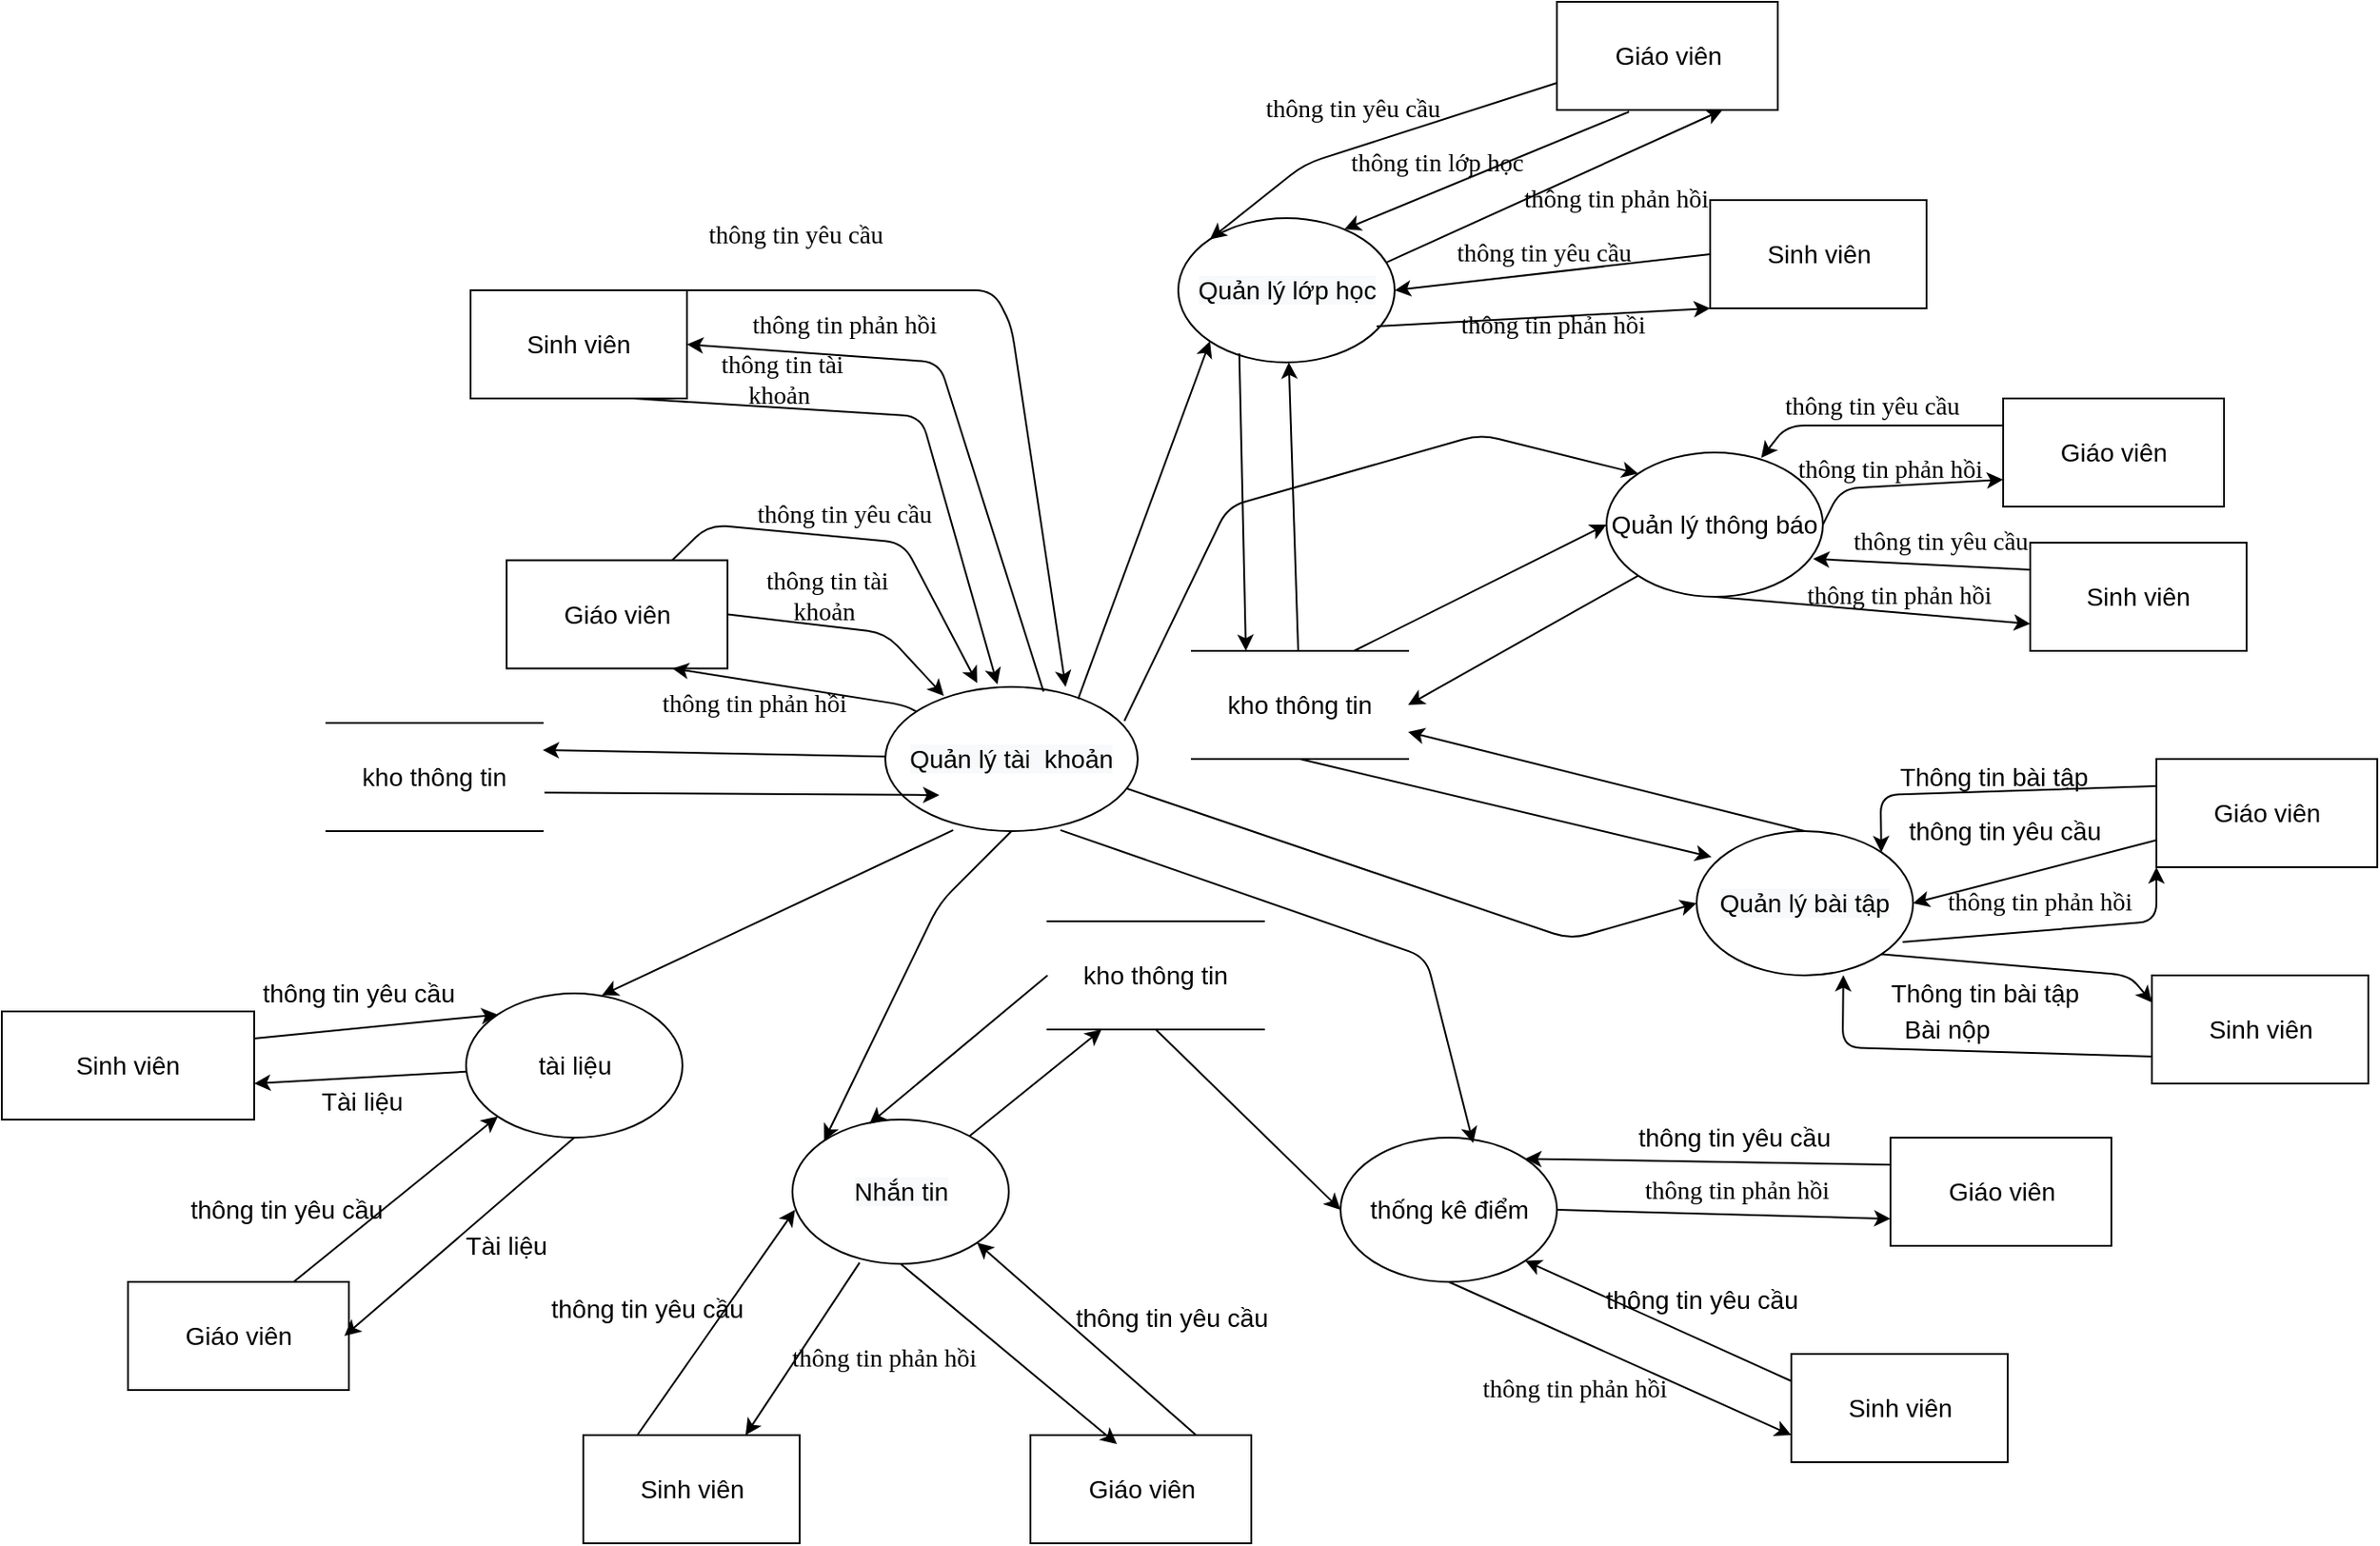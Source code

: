 <mxfile version="14.7.8" type="device"><diagram id="kmL9_WwY4NEJdahV-AvN" name="Page-1"><mxGraphModel dx="2875" dy="2201" grid="1" gridSize="10" guides="1" tooltips="1" connect="1" arrows="1" fold="1" page="1" pageScale="1" pageWidth="827" pageHeight="1169" math="0" shadow="0"><root><mxCell id="0"/><mxCell id="1" parent="0"/><mxCell id="NILwgGEf7YPcSrPDQqDq-1" value="&#10;&#10;&lt;span style=&quot;color: rgb(0, 0, 0); font-family: helvetica; font-size: 14px; font-style: normal; font-weight: 400; letter-spacing: normal; text-align: center; text-indent: 0px; text-transform: none; word-spacing: 0px; background-color: rgb(248, 249, 250); display: inline; float: none;&quot;&gt;Quản lý tài&amp;nbsp; khoản&lt;/span&gt;&#10;&#10;" style="ellipse;whiteSpace=wrap;html=1;fontSize=14;" vertex="1" parent="1"><mxGeometry x="230" y="110" width="140" height="80" as="geometry"/></mxCell><mxCell id="NILwgGEf7YPcSrPDQqDq-2" value="&#10;&#10;&lt;span style=&quot;color: rgb(0, 0, 0); font-family: helvetica; font-size: 14px; font-style: normal; font-weight: 400; letter-spacing: normal; text-align: center; text-indent: 0px; text-transform: none; word-spacing: 0px; background-color: rgb(248, 249, 250); display: inline; float: none;&quot;&gt;Quản lý lớp học&lt;/span&gt;&#10;&#10;" style="ellipse;whiteSpace=wrap;html=1;fontSize=14;" vertex="1" parent="1"><mxGeometry x="392.5" y="-150" width="120" height="80" as="geometry"/></mxCell><mxCell id="NILwgGEf7YPcSrPDQqDq-3" value="&lt;span style=&quot;font-size: 14px;&quot;&gt;Quản lý thông báo&lt;/span&gt;" style="ellipse;whiteSpace=wrap;html=1;fontSize=14;" vertex="1" parent="1"><mxGeometry x="630" y="-20" width="120" height="80" as="geometry"/></mxCell><mxCell id="NILwgGEf7YPcSrPDQqDq-4" value="&#10;&#10;&lt;span style=&quot;color: rgb(0, 0, 0); font-family: helvetica; font-size: 14px; font-style: normal; font-weight: 400; letter-spacing: normal; text-align: center; text-indent: 0px; text-transform: none; word-spacing: 0px; background-color: rgb(248, 249, 250); display: inline; float: none;&quot;&gt;Quản lý bài tập&lt;/span&gt;&#10;&#10;" style="ellipse;whiteSpace=wrap;html=1;fontSize=14;" vertex="1" parent="1"><mxGeometry x="680" y="190" width="120" height="80" as="geometry"/></mxCell><mxCell id="NILwgGEf7YPcSrPDQqDq-5" value="&lt;span style=&quot;font-size: 14px;&quot;&gt;thống kê điểm&lt;/span&gt;" style="ellipse;whiteSpace=wrap;html=1;fontSize=14;" vertex="1" parent="1"><mxGeometry x="482.5" y="360" width="120" height="80" as="geometry"/></mxCell><mxCell id="NILwgGEf7YPcSrPDQqDq-6" value="&#10;&#10;&lt;span style=&quot;color: rgb(0, 0, 0); font-family: helvetica; font-size: 14px; font-style: normal; font-weight: 400; letter-spacing: normal; text-align: center; text-indent: 0px; text-transform: none; word-spacing: 0px; background-color: rgb(248, 249, 250); display: inline; float: none;&quot;&gt;Nhắn tin&lt;/span&gt;&#10;&#10;" style="ellipse;whiteSpace=wrap;html=1;fontSize=14;" vertex="1" parent="1"><mxGeometry x="178.5" y="350" width="120" height="80" as="geometry"/></mxCell><mxCell id="NILwgGEf7YPcSrPDQqDq-7" value="&lt;span style=&quot;font-size: 14px;&quot;&gt;tài liệu&lt;/span&gt;" style="ellipse;whiteSpace=wrap;html=1;fontSize=14;" vertex="1" parent="1"><mxGeometry x="-2.5" y="280" width="120" height="80" as="geometry"/></mxCell><mxCell id="NILwgGEf7YPcSrPDQqDq-8" value="kho thông tin" style="shape=partialRectangle;whiteSpace=wrap;html=1;left=0;right=0;fillColor=none;fontSize=14;" vertex="1" parent="1"><mxGeometry x="-80" y="130" width="120" height="60" as="geometry"/></mxCell><mxCell id="NILwgGEf7YPcSrPDQqDq-9" value="Giáo viên" style="rounded=0;whiteSpace=wrap;html=1;fontSize=14;" vertex="1" parent="1"><mxGeometry x="20" y="39.76" width="122.5" height="60" as="geometry"/></mxCell><mxCell id="NILwgGEf7YPcSrPDQqDq-10" value="Sinh viên" style="rounded=0;whiteSpace=wrap;html=1;fontSize=14;" vertex="1" parent="1"><mxGeometry y="-110" width="120" height="60" as="geometry"/></mxCell><mxCell id="NILwgGEf7YPcSrPDQqDq-11" value="" style="endArrow=classic;html=1;exitX=1;exitY=0.5;exitDx=0;exitDy=0;entryX=0.232;entryY=0.062;entryDx=0;entryDy=0;entryPerimeter=0;fontSize=14;" edge="1" parent="1" source="NILwgGEf7YPcSrPDQqDq-9" target="NILwgGEf7YPcSrPDQqDq-1"><mxGeometry width="50" height="50" relative="1" as="geometry"><mxPoint x="390" y="300" as="sourcePoint"/><mxPoint x="440" y="250" as="targetPoint"/><Array as="points"><mxPoint x="230" y="80"/></Array></mxGeometry></mxCell><mxCell id="NILwgGEf7YPcSrPDQqDq-12" value="" style="endArrow=classic;html=1;entryX=1;entryY=0.25;entryDx=0;entryDy=0;fontSize=14;" edge="1" parent="1" source="NILwgGEf7YPcSrPDQqDq-1" target="NILwgGEf7YPcSrPDQqDq-8"><mxGeometry width="50" height="50" relative="1" as="geometry"><mxPoint x="390" y="300" as="sourcePoint"/><mxPoint x="440" y="250" as="targetPoint"/></mxGeometry></mxCell><mxCell id="NILwgGEf7YPcSrPDQqDq-13" value="" style="endArrow=classic;html=1;exitX=1.008;exitY=0.643;exitDx=0;exitDy=0;exitPerimeter=0;fontSize=14;" edge="1" parent="1" source="NILwgGEf7YPcSrPDQqDq-8"><mxGeometry width="50" height="50" relative="1" as="geometry"><mxPoint x="390" y="300" as="sourcePoint"/><mxPoint x="260" y="170" as="targetPoint"/></mxGeometry></mxCell><mxCell id="NILwgGEf7YPcSrPDQqDq-14" value="thông tin tài khoản&amp;nbsp;" style="text;html=1;strokeColor=none;fillColor=none;align=center;verticalAlign=middle;whiteSpace=wrap;rounded=0;fontFamily=Times New Roman;fontSize=14;" vertex="1" parent="1"><mxGeometry x="142.5" y="50" width="110" height="20" as="geometry"/></mxCell><mxCell id="NILwgGEf7YPcSrPDQqDq-15" value="" style="endArrow=classic;html=1;entryX=0.75;entryY=1;entryDx=0;entryDy=0;fontSize=14;" edge="1" parent="1" source="NILwgGEf7YPcSrPDQqDq-1" target="NILwgGEf7YPcSrPDQqDq-9"><mxGeometry width="50" height="50" relative="1" as="geometry"><mxPoint x="390" y="300" as="sourcePoint"/><mxPoint x="150" y="100" as="targetPoint"/><Array as="points"><mxPoint x="240" y="120"/></Array></mxGeometry></mxCell><mxCell id="NILwgGEf7YPcSrPDQqDq-16" value="thông tin phản hồi" style="text;html=1;strokeColor=none;fillColor=none;align=center;verticalAlign=middle;whiteSpace=wrap;rounded=0;fontFamily=Times New Roman;fontSize=14;" vertex="1" parent="1"><mxGeometry x="95" y="110" width="125" height="20" as="geometry"/></mxCell><mxCell id="NILwgGEf7YPcSrPDQqDq-17" value="" style="endArrow=classic;html=1;entryX=0.364;entryY=-0.027;entryDx=0;entryDy=0;exitX=0.75;exitY=0;exitDx=0;exitDy=0;entryPerimeter=0;fontSize=14;" edge="1" parent="1" source="NILwgGEf7YPcSrPDQqDq-9" target="NILwgGEf7YPcSrPDQqDq-1"><mxGeometry width="50" height="50" relative="1" as="geometry"><mxPoint x="130" y="39.76" as="sourcePoint"/><mxPoint x="294.64" y="110.0" as="targetPoint"/><Array as="points"><mxPoint x="132" y="20"/><mxPoint x="240" y="30"/></Array></mxGeometry></mxCell><mxCell id="NILwgGEf7YPcSrPDQqDq-18" value="thông tin yêu cầu" style="text;html=1;strokeColor=none;fillColor=none;align=center;verticalAlign=middle;whiteSpace=wrap;rounded=0;fontFamily=Times New Roman;fontSize=14;" vertex="1" parent="1"><mxGeometry x="145" y="5" width="125" height="20" as="geometry"/></mxCell><mxCell id="NILwgGEf7YPcSrPDQqDq-19" value="" style="endArrow=classic;html=1;startArrow=none;exitX=1;exitY=0;exitDx=0;exitDy=0;fontSize=14;" edge="1" parent="1" source="NILwgGEf7YPcSrPDQqDq-10"><mxGeometry width="50" height="50" relative="1" as="geometry"><mxPoint x="390" y="300" as="sourcePoint"/><mxPoint x="330" y="110" as="targetPoint"/><Array as="points"><mxPoint x="290" y="-110"/><mxPoint x="300" y="-90"/></Array></mxGeometry></mxCell><mxCell id="NILwgGEf7YPcSrPDQqDq-20" value="" style="endArrow=classic;html=1;entryX=1;entryY=0.5;entryDx=0;entryDy=0;exitX=0.627;exitY=0.033;exitDx=0;exitDy=0;exitPerimeter=0;fontSize=14;" edge="1" parent="1" source="NILwgGEf7YPcSrPDQqDq-1" target="NILwgGEf7YPcSrPDQqDq-10"><mxGeometry width="50" height="50" relative="1" as="geometry"><mxPoint x="330" y="111" as="sourcePoint"/><mxPoint x="440" y="250" as="targetPoint"/><Array as="points"><mxPoint x="260" y="-70"/></Array></mxGeometry></mxCell><mxCell id="NILwgGEf7YPcSrPDQqDq-21" value="" style="endArrow=classic;html=1;exitX=0.75;exitY=1;exitDx=0;exitDy=0;entryX=0.444;entryY=-0.017;entryDx=0;entryDy=0;entryPerimeter=0;fontSize=14;" edge="1" parent="1" source="NILwgGEf7YPcSrPDQqDq-10" target="NILwgGEf7YPcSrPDQqDq-1"><mxGeometry width="50" height="50" relative="1" as="geometry"><mxPoint x="390" y="300" as="sourcePoint"/><mxPoint x="320" y="110" as="targetPoint"/><Array as="points"><mxPoint x="250" y="-40"/></Array></mxGeometry></mxCell><mxCell id="NILwgGEf7YPcSrPDQqDq-23" value="thông tin phản hồi" style="text;html=1;strokeColor=none;fillColor=none;align=center;verticalAlign=middle;whiteSpace=wrap;rounded=0;fontFamily=Times New Roman;fontSize=14;" vertex="1" parent="1"><mxGeometry x="145" y="-100" width="125" height="20" as="geometry"/></mxCell><mxCell id="NILwgGEf7YPcSrPDQqDq-24" value="thông tin tài khoản&amp;nbsp;" style="text;html=1;strokeColor=none;fillColor=none;align=center;verticalAlign=middle;whiteSpace=wrap;rounded=0;fontFamily=Times New Roman;fontSize=14;" vertex="1" parent="1"><mxGeometry x="117.5" y="-70" width="110" height="20" as="geometry"/></mxCell><mxCell id="NILwgGEf7YPcSrPDQqDq-25" value="Giáo viên" style="rounded=0;whiteSpace=wrap;html=1;fontSize=14;" vertex="1" parent="1"><mxGeometry x="602.5" y="-270" width="122.5" height="60" as="geometry"/></mxCell><mxCell id="NILwgGEf7YPcSrPDQqDq-26" value="" style="endArrow=classic;html=1;entryX=0;entryY=0;entryDx=0;entryDy=0;exitX=0.947;exitY=0.236;exitDx=0;exitDy=0;exitPerimeter=0;fontSize=14;" edge="1" parent="1" source="NILwgGEf7YPcSrPDQqDq-1" target="NILwgGEf7YPcSrPDQqDq-3"><mxGeometry width="50" height="50" relative="1" as="geometry"><mxPoint x="390" y="300" as="sourcePoint"/><mxPoint x="440" y="250" as="targetPoint"/><Array as="points"><mxPoint x="420" y="10"/><mxPoint x="560" y="-30"/></Array></mxGeometry></mxCell><mxCell id="NILwgGEf7YPcSrPDQqDq-27" value="" style="endArrow=classic;html=1;entryX=0;entryY=0.5;entryDx=0;entryDy=0;exitX=0.957;exitY=0.705;exitDx=0;exitDy=0;exitPerimeter=0;fontSize=14;" edge="1" parent="1" source="NILwgGEf7YPcSrPDQqDq-1" target="NILwgGEf7YPcSrPDQqDq-4"><mxGeometry width="50" height="50" relative="1" as="geometry"><mxPoint x="390" y="300" as="sourcePoint"/><mxPoint x="440" y="250" as="targetPoint"/><Array as="points"><mxPoint x="610" y="250"/></Array></mxGeometry></mxCell><mxCell id="NILwgGEf7YPcSrPDQqDq-28" value="" style="endArrow=classic;html=1;entryX=0;entryY=1;entryDx=0;entryDy=0;exitX=0.764;exitY=0.083;exitDx=0;exitDy=0;exitPerimeter=0;fontSize=14;" edge="1" parent="1" source="NILwgGEf7YPcSrPDQqDq-1" target="NILwgGEf7YPcSrPDQqDq-2"><mxGeometry width="50" height="50" relative="1" as="geometry"><mxPoint x="390" y="300" as="sourcePoint"/><mxPoint x="440" y="250" as="targetPoint"/></mxGeometry></mxCell><mxCell id="NILwgGEf7YPcSrPDQqDq-22" value="thông tin yêu cầu" style="text;html=1;strokeColor=none;fillColor=none;align=center;verticalAlign=middle;whiteSpace=wrap;rounded=0;fontFamily=Times New Roman;fontSize=14;" vertex="1" parent="1"><mxGeometry x="117.5" y="-150" width="125" height="20" as="geometry"/></mxCell><mxCell id="NILwgGEf7YPcSrPDQqDq-31" value="" style="endArrow=classic;html=1;exitX=0.5;exitY=1;exitDx=0;exitDy=0;fontSize=14;entryX=0;entryY=0;entryDx=0;entryDy=0;" edge="1" parent="1" source="NILwgGEf7YPcSrPDQqDq-1" target="NILwgGEf7YPcSrPDQqDq-6"><mxGeometry width="50" height="50" relative="1" as="geometry"><mxPoint x="390" y="250" as="sourcePoint"/><mxPoint x="240" y="370" as="targetPoint"/><Array as="points"><mxPoint x="260" y="230"/></Array></mxGeometry></mxCell><mxCell id="NILwgGEf7YPcSrPDQqDq-32" value="" style="endArrow=classic;html=1;exitX=0.694;exitY=0.993;exitDx=0;exitDy=0;exitPerimeter=0;entryX=0.613;entryY=0.038;entryDx=0;entryDy=0;fontSize=14;entryPerimeter=0;" edge="1" parent="1" source="NILwgGEf7YPcSrPDQqDq-1" target="NILwgGEf7YPcSrPDQqDq-5"><mxGeometry width="50" height="50" relative="1" as="geometry"><mxPoint x="390" y="250" as="sourcePoint"/><mxPoint x="540" y="360" as="targetPoint"/><Array as="points"><mxPoint x="530" y="260"/></Array></mxGeometry></mxCell><mxCell id="NILwgGEf7YPcSrPDQqDq-33" value="" style="endArrow=classic;html=1;entryX=0.628;entryY=0.013;entryDx=0;entryDy=0;entryPerimeter=0;exitX=0.269;exitY=0.993;exitDx=0;exitDy=0;exitPerimeter=0;fontSize=14;" edge="1" parent="1" source="NILwgGEf7YPcSrPDQqDq-1" target="NILwgGEf7YPcSrPDQqDq-7"><mxGeometry width="50" height="50" relative="1" as="geometry"><mxPoint x="390" y="250" as="sourcePoint"/><mxPoint x="440" y="200" as="targetPoint"/><Array as="points"/></mxGeometry></mxCell><mxCell id="NILwgGEf7YPcSrPDQqDq-34" value="Sinh viên" style="rounded=0;whiteSpace=wrap;html=1;fontSize=14;" vertex="1" parent="1"><mxGeometry x="687.5" y="-160" width="120" height="60" as="geometry"/></mxCell><mxCell id="NILwgGEf7YPcSrPDQqDq-35" value="" style="endArrow=classic;html=1;entryX=0.768;entryY=0.077;entryDx=0;entryDy=0;entryPerimeter=0;fontSize=14;" edge="1" parent="1" target="NILwgGEf7YPcSrPDQqDq-2"><mxGeometry width="50" height="50" relative="1" as="geometry"><mxPoint x="642.5" y="-209" as="sourcePoint"/><mxPoint x="502.5" y="-90" as="targetPoint"/></mxGeometry></mxCell><mxCell id="NILwgGEf7YPcSrPDQqDq-36" value="" style="endArrow=classic;html=1;entryX=0.75;entryY=1;entryDx=0;entryDy=0;exitX=0.962;exitY=0.307;exitDx=0;exitDy=0;exitPerimeter=0;fontSize=14;" edge="1" parent="1" source="NILwgGEf7YPcSrPDQqDq-2" target="NILwgGEf7YPcSrPDQqDq-25"><mxGeometry width="50" height="50" relative="1" as="geometry"><mxPoint x="402.5" y="60" as="sourcePoint"/><mxPoint x="452.5" y="10" as="targetPoint"/></mxGeometry></mxCell><mxCell id="NILwgGEf7YPcSrPDQqDq-37" value="" style="endArrow=classic;html=1;entryX=0;entryY=1;entryDx=0;entryDy=0;fontSize=14;" edge="1" parent="1" target="NILwgGEf7YPcSrPDQqDq-34"><mxGeometry width="50" height="50" relative="1" as="geometry"><mxPoint x="502.5" y="-90" as="sourcePoint"/><mxPoint x="452.5" y="-90" as="targetPoint"/></mxGeometry></mxCell><mxCell id="NILwgGEf7YPcSrPDQqDq-38" value="" style="endArrow=classic;html=1;entryX=1;entryY=0.5;entryDx=0;entryDy=0;fontSize=14;" edge="1" parent="1" target="NILwgGEf7YPcSrPDQqDq-2"><mxGeometry width="50" height="50" relative="1" as="geometry"><mxPoint x="687.5" y="-130" as="sourcePoint"/><mxPoint x="452.5" y="-90" as="targetPoint"/></mxGeometry></mxCell><mxCell id="NILwgGEf7YPcSrPDQqDq-39" value="" style="endArrow=classic;html=1;entryX=0;entryY=0;entryDx=0;entryDy=0;exitX=0;exitY=0.75;exitDx=0;exitDy=0;fontSize=14;" edge="1" parent="1" source="NILwgGEf7YPcSrPDQqDq-25" target="NILwgGEf7YPcSrPDQqDq-2"><mxGeometry width="50" height="50" relative="1" as="geometry"><mxPoint x="402.5" y="-40" as="sourcePoint"/><mxPoint x="452.5" y="-90" as="targetPoint"/><Array as="points"><mxPoint x="462.5" y="-180"/></Array></mxGeometry></mxCell><mxCell id="NILwgGEf7YPcSrPDQqDq-40" value="thông tin yêu cầu" style="text;html=1;strokeColor=none;fillColor=none;align=center;verticalAlign=middle;whiteSpace=wrap;rounded=0;fontFamily=Times New Roman;fontSize=14;" vertex="1" parent="1"><mxGeometry x="426.5" y="-220" width="125" height="20" as="geometry"/></mxCell><mxCell id="NILwgGEf7YPcSrPDQqDq-41" value="thông tin lớp học&amp;nbsp;" style="text;html=1;strokeColor=none;fillColor=none;align=center;verticalAlign=middle;whiteSpace=wrap;rounded=0;fontFamily=Times New Roman;fontSize=14;" vertex="1" parent="1"><mxGeometry x="482.5" y="-190" width="110" height="20" as="geometry"/></mxCell><mxCell id="NILwgGEf7YPcSrPDQqDq-42" value="thông tin phản hồi" style="text;html=1;strokeColor=none;fillColor=none;align=center;verticalAlign=middle;whiteSpace=wrap;rounded=0;fontFamily=Times New Roman;fontSize=14;" vertex="1" parent="1"><mxGeometry x="572.5" y="-170" width="125" height="20" as="geometry"/></mxCell><mxCell id="NILwgGEf7YPcSrPDQqDq-43" value="thông tin yêu cầu" style="text;html=1;strokeColor=none;fillColor=none;align=center;verticalAlign=middle;whiteSpace=wrap;rounded=0;fontFamily=Times New Roman;fontSize=14;" vertex="1" parent="1"><mxGeometry x="532.5" y="-140" width="125" height="20" as="geometry"/></mxCell><mxCell id="NILwgGEf7YPcSrPDQqDq-44" value="thông tin phản hồi" style="text;html=1;strokeColor=none;fillColor=none;align=center;verticalAlign=middle;whiteSpace=wrap;rounded=0;fontFamily=Times New Roman;fontSize=14;" vertex="1" parent="1"><mxGeometry x="537.5" y="-100" width="125" height="20" as="geometry"/></mxCell><mxCell id="NILwgGEf7YPcSrPDQqDq-45" value="Sinh viên" style="rounded=0;whiteSpace=wrap;html=1;fontSize=14;" vertex="1" parent="1"><mxGeometry x="865" y="30" width="120" height="60" as="geometry"/></mxCell><mxCell id="NILwgGEf7YPcSrPDQqDq-46" value="Giáo viên" style="rounded=0;whiteSpace=wrap;html=1;fontSize=14;" vertex="1" parent="1"><mxGeometry x="850" y="-50" width="122.5" height="60" as="geometry"/></mxCell><mxCell id="NILwgGEf7YPcSrPDQqDq-47" value="" style="endArrow=classic;html=1;entryX=0.715;entryY=0.038;entryDx=0;entryDy=0;exitX=0;exitY=0.25;exitDx=0;exitDy=0;entryPerimeter=0;fontSize=14;" edge="1" parent="1" source="NILwgGEf7YPcSrPDQqDq-46" target="NILwgGEf7YPcSrPDQqDq-3"><mxGeometry width="50" height="50" relative="1" as="geometry"><mxPoint x="580" y="130" as="sourcePoint"/><mxPoint x="630" y="80" as="targetPoint"/><Array as="points"><mxPoint x="730" y="-35"/></Array></mxGeometry></mxCell><mxCell id="NILwgGEf7YPcSrPDQqDq-48" value="" style="endArrow=classic;html=1;entryX=0;entryY=0.75;entryDx=0;entryDy=0;exitX=1;exitY=0.5;exitDx=0;exitDy=0;fontSize=14;" edge="1" parent="1" source="NILwgGEf7YPcSrPDQqDq-3" target="NILwgGEf7YPcSrPDQqDq-46"><mxGeometry width="50" height="50" relative="1" as="geometry"><mxPoint x="580" y="130" as="sourcePoint"/><mxPoint x="630" y="80" as="targetPoint"/><Array as="points"><mxPoint x="760"/></Array></mxGeometry></mxCell><mxCell id="NILwgGEf7YPcSrPDQqDq-49" value="" style="endArrow=classic;html=1;entryX=0.955;entryY=0.737;entryDx=0;entryDy=0;exitX=0;exitY=0.25;exitDx=0;exitDy=0;entryPerimeter=0;fontSize=14;" edge="1" parent="1" source="NILwgGEf7YPcSrPDQqDq-45" target="NILwgGEf7YPcSrPDQqDq-3"><mxGeometry width="50" height="50" relative="1" as="geometry"><mxPoint x="580" y="130" as="sourcePoint"/><mxPoint x="630" y="80" as="targetPoint"/></mxGeometry></mxCell><mxCell id="NILwgGEf7YPcSrPDQqDq-50" value="" style="endArrow=classic;html=1;entryX=0;entryY=0.75;entryDx=0;entryDy=0;exitX=0.5;exitY=1;exitDx=0;exitDy=0;fontSize=14;" edge="1" parent="1" source="NILwgGEf7YPcSrPDQqDq-3" target="NILwgGEf7YPcSrPDQqDq-45"><mxGeometry width="50" height="50" relative="1" as="geometry"><mxPoint x="580" y="130" as="sourcePoint"/><mxPoint x="630" y="80" as="targetPoint"/></mxGeometry></mxCell><mxCell id="NILwgGEf7YPcSrPDQqDq-51" value="thông tin yêu cầu" style="text;html=1;strokeColor=none;fillColor=none;align=center;verticalAlign=middle;whiteSpace=wrap;rounded=0;fontFamily=Times New Roman;fontSize=14;" vertex="1" parent="1"><mxGeometry x="752.5" y="20" width="125" height="20" as="geometry"/></mxCell><mxCell id="NILwgGEf7YPcSrPDQqDq-52" value="thông tin phản hồi" style="text;html=1;strokeColor=none;fillColor=none;align=center;verticalAlign=middle;whiteSpace=wrap;rounded=0;fontFamily=Times New Roman;fontSize=14;" vertex="1" parent="1"><mxGeometry x="730" y="50" width="125" height="20" as="geometry"/></mxCell><mxCell id="NILwgGEf7YPcSrPDQqDq-53" value="thông tin yêu cầu" style="text;html=1;strokeColor=none;fillColor=none;align=center;verticalAlign=middle;whiteSpace=wrap;rounded=0;fontFamily=Times New Roman;fontSize=14;" vertex="1" parent="1"><mxGeometry x="715" y="-50" width="125" height="10" as="geometry"/></mxCell><mxCell id="NILwgGEf7YPcSrPDQqDq-54" value="thông tin phản hồi" style="text;html=1;strokeColor=none;fillColor=none;align=center;verticalAlign=middle;whiteSpace=wrap;rounded=0;fontFamily=Times New Roman;fontSize=14;" vertex="1" parent="1"><mxGeometry x="725" y="-20" width="125" height="20" as="geometry"/></mxCell><mxCell id="NILwgGEf7YPcSrPDQqDq-55" value="Giáo viên" style="rounded=0;whiteSpace=wrap;html=1;fontSize=14;" vertex="1" parent="1"><mxGeometry x="935" y="150" width="122.5" height="60" as="geometry"/></mxCell><mxCell id="NILwgGEf7YPcSrPDQqDq-56" value="Sinh viên" style="rounded=0;whiteSpace=wrap;html=1;fontSize=14;" vertex="1" parent="1"><mxGeometry x="932.5" y="270" width="120" height="60" as="geometry"/></mxCell><mxCell id="NILwgGEf7YPcSrPDQqDq-57" value="" style="endArrow=classic;html=1;entryX=1;entryY=0;entryDx=0;entryDy=0;exitX=0;exitY=0.25;exitDx=0;exitDy=0;fontSize=14;" edge="1" parent="1" source="NILwgGEf7YPcSrPDQqDq-55" target="NILwgGEf7YPcSrPDQqDq-4"><mxGeometry width="50" height="50" relative="1" as="geometry"><mxPoint x="620" y="180" as="sourcePoint"/><mxPoint x="670" y="130" as="targetPoint"/><Array as="points"><mxPoint x="782" y="170"/></Array></mxGeometry></mxCell><mxCell id="NILwgGEf7YPcSrPDQqDq-58" value="" style="endArrow=classic;html=1;entryX=0;entryY=0.25;entryDx=0;entryDy=0;exitX=1;exitY=1;exitDx=0;exitDy=0;fontSize=14;" edge="1" parent="1" source="NILwgGEf7YPcSrPDQqDq-4" target="NILwgGEf7YPcSrPDQqDq-56"><mxGeometry width="50" height="50" relative="1" as="geometry"><mxPoint x="620" y="180" as="sourcePoint"/><mxPoint x="670" y="130" as="targetPoint"/><Array as="points"><mxPoint x="920" y="270"/></Array></mxGeometry></mxCell><mxCell id="NILwgGEf7YPcSrPDQqDq-59" value="Thông tin bài tập" style="text;html=1;strokeColor=none;fillColor=none;align=center;verticalAlign=middle;whiteSpace=wrap;rounded=0;fontSize=14;" vertex="1" parent="1"><mxGeometry x="780" y="150" width="130" height="20" as="geometry"/></mxCell><mxCell id="NILwgGEf7YPcSrPDQqDq-60" value="Thông tin bài tập" style="text;html=1;strokeColor=none;fillColor=none;align=center;verticalAlign=middle;whiteSpace=wrap;rounded=0;fontSize=14;" vertex="1" parent="1"><mxGeometry x="775" y="270" width="130" height="20" as="geometry"/></mxCell><mxCell id="NILwgGEf7YPcSrPDQqDq-61" value="" style="endArrow=classic;html=1;entryX=1;entryY=0.5;entryDx=0;entryDy=0;exitX=0;exitY=0.75;exitDx=0;exitDy=0;fontSize=14;" edge="1" parent="1" source="NILwgGEf7YPcSrPDQqDq-55" target="NILwgGEf7YPcSrPDQqDq-4"><mxGeometry width="50" height="50" relative="1" as="geometry"><mxPoint x="620" y="160" as="sourcePoint"/><mxPoint x="670" y="110" as="targetPoint"/></mxGeometry></mxCell><mxCell id="NILwgGEf7YPcSrPDQqDq-62" value="thông tin yêu cầu&amp;nbsp;" style="text;html=1;strokeColor=none;fillColor=none;align=center;verticalAlign=middle;whiteSpace=wrap;rounded=0;fontSize=14;" vertex="1" parent="1"><mxGeometry x="772.5" y="180" width="160" height="20" as="geometry"/></mxCell><mxCell id="NILwgGEf7YPcSrPDQqDq-63" value="" style="endArrow=classic;html=1;entryX=0;entryY=1;entryDx=0;entryDy=0;exitX=0.952;exitY=0.768;exitDx=0;exitDy=0;exitPerimeter=0;fontSize=14;" edge="1" parent="1" source="NILwgGEf7YPcSrPDQqDq-4" target="NILwgGEf7YPcSrPDQqDq-55"><mxGeometry width="50" height="50" relative="1" as="geometry"><mxPoint x="620" y="150" as="sourcePoint"/><mxPoint x="670" y="100" as="targetPoint"/><Array as="points"><mxPoint x="935" y="240"/></Array></mxGeometry></mxCell><mxCell id="NILwgGEf7YPcSrPDQqDq-64" value="kho thông tin" style="shape=partialRectangle;whiteSpace=wrap;html=1;left=0;right=0;fillColor=none;fontSize=14;" vertex="1" parent="1"><mxGeometry x="400" y="90" width="120" height="60" as="geometry"/></mxCell><mxCell id="NILwgGEf7YPcSrPDQqDq-65" value="thông tin phản hồi" style="text;html=1;strokeColor=none;fillColor=none;align=center;verticalAlign=middle;whiteSpace=wrap;rounded=0;fontFamily=Times New Roman;fontSize=14;" vertex="1" parent="1"><mxGeometry x="807.5" y="220" width="125" height="20" as="geometry"/></mxCell><mxCell id="NILwgGEf7YPcSrPDQqDq-67" value="" style="endArrow=classic;html=1;entryX=0.678;entryY=0.998;entryDx=0;entryDy=0;entryPerimeter=0;exitX=0;exitY=0.75;exitDx=0;exitDy=0;fontSize=14;" edge="1" parent="1" source="NILwgGEf7YPcSrPDQqDq-56" target="NILwgGEf7YPcSrPDQqDq-4"><mxGeometry width="50" height="50" relative="1" as="geometry"><mxPoint x="620" y="250" as="sourcePoint"/><mxPoint x="670" y="200" as="targetPoint"/><Array as="points"><mxPoint x="761" y="310"/></Array></mxGeometry></mxCell><mxCell id="NILwgGEf7YPcSrPDQqDq-68" value="Bài nộp" style="text;html=1;strokeColor=none;fillColor=none;align=center;verticalAlign=middle;whiteSpace=wrap;rounded=0;fontSize=14;" vertex="1" parent="1"><mxGeometry x="764" y="290" width="110" height="20" as="geometry"/></mxCell><mxCell id="NILwgGEf7YPcSrPDQqDq-69" value="" style="endArrow=classic;html=1;entryX=1;entryY=0.75;entryDx=0;entryDy=0;exitX=0.5;exitY=0;exitDx=0;exitDy=0;fontSize=14;" edge="1" parent="1" source="NILwgGEf7YPcSrPDQqDq-4" target="NILwgGEf7YPcSrPDQqDq-64"><mxGeometry width="50" height="50" relative="1" as="geometry"><mxPoint x="390" y="250" as="sourcePoint"/><mxPoint x="440" y="200" as="targetPoint"/></mxGeometry></mxCell><mxCell id="NILwgGEf7YPcSrPDQqDq-70" value="" style="endArrow=classic;html=1;exitX=0.5;exitY=1;exitDx=0;exitDy=0;entryX=0.069;entryY=0.179;entryDx=0;entryDy=0;entryPerimeter=0;fontSize=14;" edge="1" parent="1" source="NILwgGEf7YPcSrPDQqDq-64" target="NILwgGEf7YPcSrPDQqDq-4"><mxGeometry width="50" height="50" relative="1" as="geometry"><mxPoint x="390" y="250" as="sourcePoint"/><mxPoint x="480" y="210" as="targetPoint"/></mxGeometry></mxCell><mxCell id="NILwgGEf7YPcSrPDQqDq-71" value="" style="endArrow=classic;html=1;entryX=0;entryY=0.5;entryDx=0;entryDy=0;exitX=0.75;exitY=0;exitDx=0;exitDy=0;fontSize=14;" edge="1" parent="1" source="NILwgGEf7YPcSrPDQqDq-64" target="NILwgGEf7YPcSrPDQqDq-3"><mxGeometry width="50" height="50" relative="1" as="geometry"><mxPoint x="390" y="250" as="sourcePoint"/><mxPoint x="440" y="200" as="targetPoint"/></mxGeometry></mxCell><mxCell id="NILwgGEf7YPcSrPDQqDq-72" value="" style="endArrow=classic;html=1;entryX=1;entryY=0.5;entryDx=0;entryDy=0;exitX=0;exitY=1;exitDx=0;exitDy=0;fontSize=14;" edge="1" parent="1" source="NILwgGEf7YPcSrPDQqDq-3" target="NILwgGEf7YPcSrPDQqDq-64"><mxGeometry width="50" height="50" relative="1" as="geometry"><mxPoint x="390" y="250" as="sourcePoint"/><mxPoint x="440" y="200" as="targetPoint"/></mxGeometry></mxCell><mxCell id="NILwgGEf7YPcSrPDQqDq-73" value="" style="endArrow=classic;html=1;fontSize=14;" edge="1" parent="1" source="NILwgGEf7YPcSrPDQqDq-64" target="NILwgGEf7YPcSrPDQqDq-2"><mxGeometry width="50" height="50" relative="1" as="geometry"><mxPoint x="390" y="250" as="sourcePoint"/><mxPoint x="440" y="200" as="targetPoint"/></mxGeometry></mxCell><mxCell id="NILwgGEf7YPcSrPDQqDq-74" value="" style="endArrow=classic;html=1;entryX=0.25;entryY=0;entryDx=0;entryDy=0;exitX=0.282;exitY=0.937;exitDx=0;exitDy=0;exitPerimeter=0;fontSize=14;" edge="1" parent="1" source="NILwgGEf7YPcSrPDQqDq-2" target="NILwgGEf7YPcSrPDQqDq-64"><mxGeometry width="50" height="50" relative="1" as="geometry"><mxPoint x="390" y="250" as="sourcePoint"/><mxPoint x="440" y="200" as="targetPoint"/></mxGeometry></mxCell><mxCell id="NILwgGEf7YPcSrPDQqDq-75" value="Giáo viên" style="rounded=0;whiteSpace=wrap;html=1;fontSize=14;" vertex="1" parent="1"><mxGeometry x="787.5" y="360" width="122.5" height="60" as="geometry"/></mxCell><mxCell id="NILwgGEf7YPcSrPDQqDq-76" value="Sinh viên" style="rounded=0;whiteSpace=wrap;html=1;fontSize=14;" vertex="1" parent="1"><mxGeometry x="732.5" y="480" width="120" height="60" as="geometry"/></mxCell><mxCell id="NILwgGEf7YPcSrPDQqDq-78" value="" style="endArrow=classic;html=1;exitX=1;exitY=0.5;exitDx=0;exitDy=0;entryX=0;entryY=0.75;entryDx=0;entryDy=0;fontSize=14;" edge="1" parent="1" source="NILwgGEf7YPcSrPDQqDq-5" target="NILwgGEf7YPcSrPDQqDq-75"><mxGeometry width="50" height="50" relative="1" as="geometry"><mxPoint x="672.5" y="440" as="sourcePoint"/><mxPoint x="782.5" y="410" as="targetPoint"/></mxGeometry></mxCell><mxCell id="NILwgGEf7YPcSrPDQqDq-79" value="thông tin yêu cầu&amp;nbsp;" style="text;html=1;strokeColor=none;fillColor=none;align=center;verticalAlign=middle;whiteSpace=wrap;rounded=0;fontSize=14;" vertex="1" parent="1"><mxGeometry x="622.5" y="350" width="160" height="20" as="geometry"/></mxCell><mxCell id="NILwgGEf7YPcSrPDQqDq-80" value="thông tin phản hồi" style="text;html=1;strokeColor=none;fillColor=none;align=center;verticalAlign=middle;whiteSpace=wrap;rounded=0;fontFamily=Times New Roman;fontSize=14;" vertex="1" parent="1"><mxGeometry x="640" y="380" width="125" height="20" as="geometry"/></mxCell><mxCell id="NILwgGEf7YPcSrPDQqDq-81" value="" style="endArrow=classic;html=1;exitX=0;exitY=0.25;exitDx=0;exitDy=0;entryX=1;entryY=0;entryDx=0;entryDy=0;fontSize=14;" edge="1" parent="1" source="NILwgGEf7YPcSrPDQqDq-75" target="NILwgGEf7YPcSrPDQqDq-5"><mxGeometry width="50" height="50" relative="1" as="geometry"><mxPoint x="492.5" y="320" as="sourcePoint"/><mxPoint x="542.5" y="270" as="targetPoint"/></mxGeometry></mxCell><mxCell id="NILwgGEf7YPcSrPDQqDq-83" value="" style="endArrow=classic;html=1;entryX=1;entryY=1;entryDx=0;entryDy=0;exitX=0;exitY=0.25;exitDx=0;exitDy=0;fontSize=14;" edge="1" parent="1" source="NILwgGEf7YPcSrPDQqDq-76" target="NILwgGEf7YPcSrPDQqDq-5"><mxGeometry width="50" height="50" relative="1" as="geometry"><mxPoint x="512.5" y="250" as="sourcePoint"/><mxPoint x="562.5" y="200" as="targetPoint"/></mxGeometry></mxCell><mxCell id="NILwgGEf7YPcSrPDQqDq-84" value="" style="endArrow=classic;html=1;entryX=0;entryY=0.75;entryDx=0;entryDy=0;exitX=0.5;exitY=1;exitDx=0;exitDy=0;fontSize=14;" edge="1" parent="1" source="NILwgGEf7YPcSrPDQqDq-5" target="NILwgGEf7YPcSrPDQqDq-76"><mxGeometry width="50" height="50" relative="1" as="geometry"><mxPoint x="512.5" y="250" as="sourcePoint"/><mxPoint x="562.5" y="200" as="targetPoint"/></mxGeometry></mxCell><mxCell id="NILwgGEf7YPcSrPDQqDq-85" value="thông tin yêu cầu&amp;nbsp;" style="text;html=1;strokeColor=none;fillColor=none;align=center;verticalAlign=middle;whiteSpace=wrap;rounded=0;fontSize=14;" vertex="1" parent="1"><mxGeometry x="605" y="440" width="160" height="20" as="geometry"/></mxCell><mxCell id="NILwgGEf7YPcSrPDQqDq-86" value="thông tin phản hồi" style="text;html=1;strokeColor=none;fillColor=none;align=center;verticalAlign=middle;whiteSpace=wrap;rounded=0;fontFamily=Times New Roman;fontSize=14;" vertex="1" parent="1"><mxGeometry x="550" y="490" width="125" height="20" as="geometry"/></mxCell><mxCell id="NILwgGEf7YPcSrPDQqDq-87" value="Giáo viên" style="rounded=0;whiteSpace=wrap;html=1;fontSize=14;" vertex="1" parent="1"><mxGeometry x="310.5" y="525" width="122.5" height="60" as="geometry"/></mxCell><mxCell id="NILwgGEf7YPcSrPDQqDq-88" value="" style="endArrow=classic;html=1;entryX=1;entryY=1;entryDx=0;entryDy=0;exitX=0.75;exitY=0;exitDx=0;exitDy=0;fontSize=14;" edge="1" parent="1" source="NILwgGEf7YPcSrPDQqDq-87" target="NILwgGEf7YPcSrPDQqDq-6"><mxGeometry width="50" height="50" relative="1" as="geometry"><mxPoint x="368.5" y="250" as="sourcePoint"/><mxPoint x="418.5" y="200" as="targetPoint"/></mxGeometry></mxCell><mxCell id="NILwgGEf7YPcSrPDQqDq-89" value="Sinh viên" style="rounded=0;whiteSpace=wrap;html=1;fontSize=14;" vertex="1" parent="1"><mxGeometry x="62.5" y="525" width="120" height="60" as="geometry"/></mxCell><mxCell id="NILwgGEf7YPcSrPDQqDq-90" value="" style="endArrow=classic;html=1;exitX=0.5;exitY=1;exitDx=0;exitDy=0;fontSize=14;entryX=0;entryY=0.5;entryDx=0;entryDy=0;" edge="1" parent="1" source="NILwgGEf7YPcSrPDQqDq-109" target="NILwgGEf7YPcSrPDQqDq-5"><mxGeometry width="50" height="50" relative="1" as="geometry"><mxPoint x="380" y="350" as="sourcePoint"/><mxPoint x="550" y="360" as="targetPoint"/></mxGeometry></mxCell><mxCell id="NILwgGEf7YPcSrPDQqDq-91" value="" style="endArrow=classic;html=1;exitX=0.5;exitY=1;exitDx=0;exitDy=0;fontSize=14;" edge="1" parent="1" source="NILwgGEf7YPcSrPDQqDq-6"><mxGeometry width="50" height="50" relative="1" as="geometry"><mxPoint x="368.5" y="400" as="sourcePoint"/><mxPoint x="358.5" y="530" as="targetPoint"/></mxGeometry></mxCell><mxCell id="NILwgGEf7YPcSrPDQqDq-92" value="thông tin yêu cầu&amp;nbsp;" style="text;html=1;strokeColor=none;fillColor=none;align=center;verticalAlign=middle;whiteSpace=wrap;rounded=0;fontSize=14;" vertex="1" parent="1"><mxGeometry x="311" y="450" width="160" height="20" as="geometry"/></mxCell><mxCell id="NILwgGEf7YPcSrPDQqDq-93" value="thông tin phản hồi" style="text;html=1;strokeColor=none;fillColor=none;align=center;verticalAlign=middle;whiteSpace=wrap;rounded=0;fontFamily=Times New Roman;fontSize=14;" vertex="1" parent="1"><mxGeometry x="167" y="475" width="125" height="15" as="geometry"/></mxCell><mxCell id="NILwgGEf7YPcSrPDQqDq-94" value="" style="endArrow=classic;html=1;entryX=0.012;entryY=0.625;entryDx=0;entryDy=0;exitX=0.25;exitY=0;exitDx=0;exitDy=0;entryPerimeter=0;fontSize=14;" edge="1" parent="1" source="NILwgGEf7YPcSrPDQqDq-89" target="NILwgGEf7YPcSrPDQqDq-6"><mxGeometry width="50" height="50" relative="1" as="geometry"><mxPoint x="368.5" y="400" as="sourcePoint"/><mxPoint x="418.5" y="350" as="targetPoint"/></mxGeometry></mxCell><mxCell id="NILwgGEf7YPcSrPDQqDq-95" value="" style="endArrow=classic;html=1;entryX=0.75;entryY=0;entryDx=0;entryDy=0;exitX=0.298;exitY=1.054;exitDx=0;exitDy=0;exitPerimeter=0;fontSize=14;" edge="1" parent="1" target="NILwgGEf7YPcSrPDQqDq-89"><mxGeometry width="50" height="50" relative="1" as="geometry"><mxPoint x="215.76" y="429.32" as="sourcePoint"/><mxPoint x="400" y="185" as="targetPoint"/></mxGeometry></mxCell><mxCell id="NILwgGEf7YPcSrPDQqDq-96" value="thông tin yêu cầu&amp;nbsp;" style="text;html=1;strokeColor=none;fillColor=none;align=center;verticalAlign=middle;whiteSpace=wrap;rounded=0;fontSize=14;" vertex="1" parent="1"><mxGeometry x="20" y="445" width="160" height="20" as="geometry"/></mxCell><mxCell id="NILwgGEf7YPcSrPDQqDq-97" value="Sinh viên" style="rounded=0;whiteSpace=wrap;html=1;fontSize=14;" vertex="1" parent="1"><mxGeometry x="-260" y="290" width="140" height="60" as="geometry"/></mxCell><mxCell id="NILwgGEf7YPcSrPDQqDq-98" value="Giáo viên" style="rounded=0;whiteSpace=wrap;html=1;fontSize=14;" vertex="1" parent="1"><mxGeometry x="-190" y="440" width="122.5" height="60" as="geometry"/></mxCell><mxCell id="NILwgGEf7YPcSrPDQqDq-99" value="" style="endArrow=classic;html=1;entryX=0;entryY=0;entryDx=0;entryDy=0;exitX=1;exitY=0.25;exitDx=0;exitDy=0;fontSize=14;" edge="1" parent="1" source="NILwgGEf7YPcSrPDQqDq-97" target="NILwgGEf7YPcSrPDQqDq-7"><mxGeometry width="50" height="50" relative="1" as="geometry"><mxPoint x="410" y="250" as="sourcePoint"/><mxPoint x="460" y="200" as="targetPoint"/></mxGeometry></mxCell><mxCell id="NILwgGEf7YPcSrPDQqDq-100" value="" style="endArrow=classic;html=1;exitX=0.5;exitY=1;exitDx=0;exitDy=0;fontSize=14;" edge="1" parent="1" source="NILwgGEf7YPcSrPDQqDq-7"><mxGeometry width="50" height="50" relative="1" as="geometry"><mxPoint x="-110" y="315" as="sourcePoint"/><mxPoint x="-70" y="470" as="targetPoint"/></mxGeometry></mxCell><mxCell id="NILwgGEf7YPcSrPDQqDq-101" value="thông tin yêu cầu&amp;nbsp;" style="text;html=1;strokeColor=none;fillColor=none;align=center;verticalAlign=middle;whiteSpace=wrap;rounded=0;fontSize=14;" vertex="1" parent="1"><mxGeometry x="-140" y="270" width="160" height="20" as="geometry"/></mxCell><mxCell id="NILwgGEf7YPcSrPDQqDq-102" value="Tài liệu" style="text;html=1;strokeColor=none;fillColor=none;align=center;verticalAlign=middle;whiteSpace=wrap;rounded=0;fontSize=14;" vertex="1" parent="1"><mxGeometry x="-30" y="410" width="100" height="20" as="geometry"/></mxCell><mxCell id="NILwgGEf7YPcSrPDQqDq-103" value="" style="endArrow=classic;html=1;entryX=0;entryY=1;entryDx=0;entryDy=0;exitX=0.75;exitY=0;exitDx=0;exitDy=0;fontSize=14;" edge="1" parent="1" source="NILwgGEf7YPcSrPDQqDq-98" target="NILwgGEf7YPcSrPDQqDq-7"><mxGeometry width="50" height="50" relative="1" as="geometry"><mxPoint x="410" y="250" as="sourcePoint"/><mxPoint x="460" y="200" as="targetPoint"/></mxGeometry></mxCell><mxCell id="NILwgGEf7YPcSrPDQqDq-104" value="" style="endArrow=classic;html=1;fontSize=14;" edge="1" parent="1" source="NILwgGEf7YPcSrPDQqDq-7"><mxGeometry width="50" height="50" relative="1" as="geometry"><mxPoint x="410" y="250" as="sourcePoint"/><mxPoint x="-120" y="330" as="targetPoint"/></mxGeometry></mxCell><mxCell id="NILwgGEf7YPcSrPDQqDq-105" value="Tài liệu" style="text;html=1;strokeColor=none;fillColor=none;align=center;verticalAlign=middle;whiteSpace=wrap;rounded=0;fontSize=14;" vertex="1" parent="1"><mxGeometry x="-110" y="330" width="100" height="20" as="geometry"/></mxCell><mxCell id="NILwgGEf7YPcSrPDQqDq-106" value="thông tin yêu cầu&amp;nbsp;" style="text;html=1;strokeColor=none;fillColor=none;align=center;verticalAlign=middle;whiteSpace=wrap;rounded=0;fontSize=14;" vertex="1" parent="1"><mxGeometry x="-180" y="390" width="160" height="20" as="geometry"/></mxCell><mxCell id="NILwgGEf7YPcSrPDQqDq-107" value="" style="endArrow=classic;html=1;exitX=0;exitY=0.5;exitDx=0;exitDy=0;fontSize=14;entryX=0.356;entryY=0.029;entryDx=0;entryDy=0;entryPerimeter=0;" edge="1" parent="1" source="NILwgGEf7YPcSrPDQqDq-109" target="NILwgGEf7YPcSrPDQqDq-6"><mxGeometry width="50" height="50" relative="1" as="geometry"><mxPoint x="410" y="250" as="sourcePoint"/><mxPoint x="280" y="360" as="targetPoint"/></mxGeometry></mxCell><mxCell id="NILwgGEf7YPcSrPDQqDq-108" value="" style="endArrow=classic;html=1;fontSize=14;entryX=0.25;entryY=1;entryDx=0;entryDy=0;" edge="1" parent="1" source="NILwgGEf7YPcSrPDQqDq-6" target="NILwgGEf7YPcSrPDQqDq-109"><mxGeometry width="50" height="50" relative="1" as="geometry"><mxPoint x="410" y="250" as="sourcePoint"/><mxPoint x="30" y="180" as="targetPoint"/></mxGeometry></mxCell><mxCell id="NILwgGEf7YPcSrPDQqDq-109" value="kho thông tin" style="shape=partialRectangle;whiteSpace=wrap;html=1;left=0;right=0;fillColor=none;fontSize=14;" vertex="1" parent="1"><mxGeometry x="320" y="240" width="120" height="60" as="geometry"/></mxCell></root></mxGraphModel></diagram></mxfile>